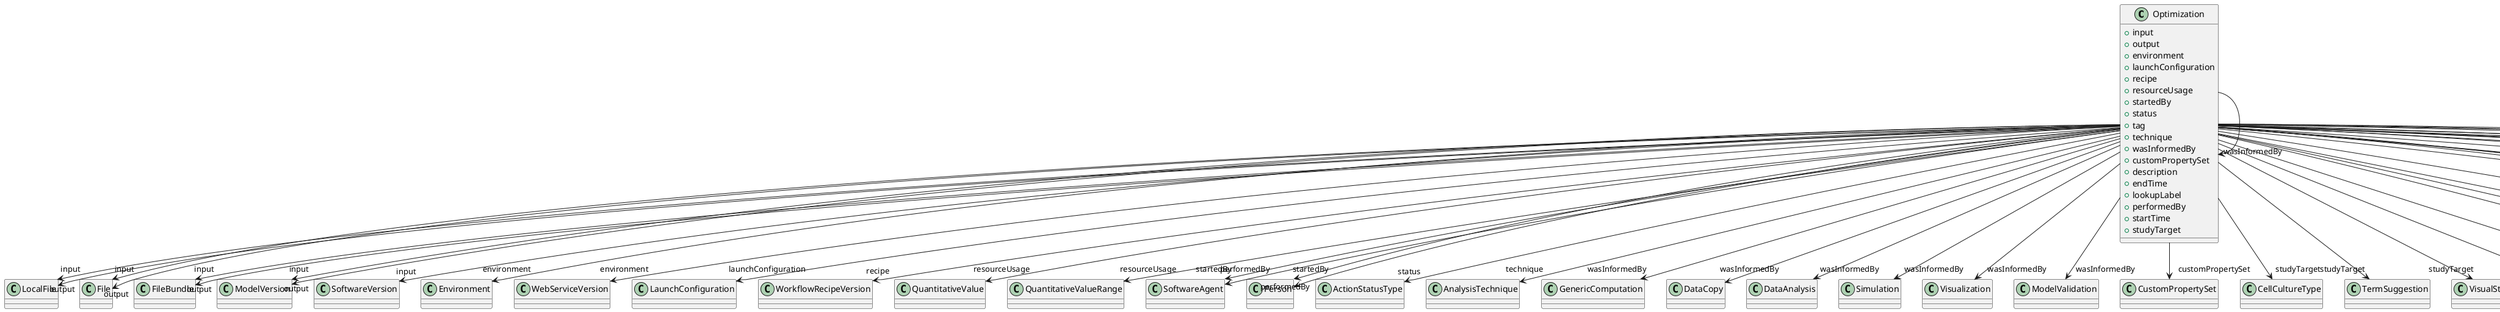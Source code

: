 @startuml
class Optimization {
+input
+output
+environment
+launchConfiguration
+recipe
+resourceUsage
+startedBy
+status
+tag
+technique
+wasInformedBy
+customPropertySet
+description
+endTime
+lookupLabel
+performedBy
+startTime
+studyTarget

}
Optimization -d-> "input" LocalFile
Optimization -d-> "input" File
Optimization -d-> "input" FileBundle
Optimization -d-> "input" ModelVersion
Optimization -d-> "input" SoftwareVersion
Optimization -d-> "output" LocalFile
Optimization -d-> "output" File
Optimization -d-> "output" FileBundle
Optimization -d-> "output" ModelVersion
Optimization -d-> "environment" Environment
Optimization -d-> "environment" WebServiceVersion
Optimization -d-> "launchConfiguration" LaunchConfiguration
Optimization -d-> "recipe" WorkflowRecipeVersion
Optimization -d-> "resourceUsage" QuantitativeValue
Optimization -d-> "resourceUsage" QuantitativeValueRange
Optimization -d-> "startedBy" SoftwareAgent
Optimization -d-> "startedBy" Person
Optimization -d-> "status" ActionStatusType
Optimization -d-> "technique" AnalysisTechnique
Optimization -d-> "wasInformedBy" GenericComputation
Optimization -d-> "wasInformedBy" DataCopy
Optimization -d-> "wasInformedBy" DataAnalysis
Optimization -d-> "wasInformedBy" Simulation
Optimization -d-> "wasInformedBy" Optimization
Optimization -d-> "wasInformedBy" Visualization
Optimization -d-> "wasInformedBy" ModelValidation
Optimization -d-> "customPropertySet" CustomPropertySet
Optimization -d-> "performedBy" SoftwareAgent
Optimization -d-> "performedBy" Person
Optimization -d-> "studyTarget" CellCultureType
Optimization -d-> "studyTarget" TermSuggestion
Optimization -d-> "studyTarget" VisualStimulusType
Optimization -d-> "studyTarget" Species
Optimization -d-> "studyTarget" OlfactoryStimulusType
Optimization -d-> "studyTarget" CellType
Optimization -d-> "studyTarget" Handedness
Optimization -d-> "studyTarget" OrganismSubstance
Optimization -d-> "studyTarget" GeneticStrainType
Optimization -d-> "studyTarget" Organ
Optimization -d-> "studyTarget" Disease
Optimization -d-> "studyTarget" OrganismSystem
Optimization -d-> "studyTarget" BiologicalOrder
Optimization -d-> "studyTarget" UBERONParcellation
Optimization -d-> "studyTarget" BiologicalSex
Optimization -d-> "studyTarget" ElectricalStimulusType
Optimization -d-> "studyTarget" MolecularEntity
Optimization -d-> "studyTarget" GustatoryStimulusType
Optimization -d-> "studyTarget" AuditoryStimulusType
Optimization -d-> "studyTarget" TactileStimulusType
Optimization -d-> "studyTarget" SubcellularEntity
Optimization -d-> "studyTarget" OpticalStimulusType
Optimization -d-> "studyTarget" BreedingType
Optimization -d-> "studyTarget" DiseaseModel
Optimization -d-> "studyTarget" CustomAnatomicalEntity
Optimization -d-> "studyTarget" ParcellationEntityVersion
Optimization -d-> "studyTarget" ParcellationEntity

@enduml